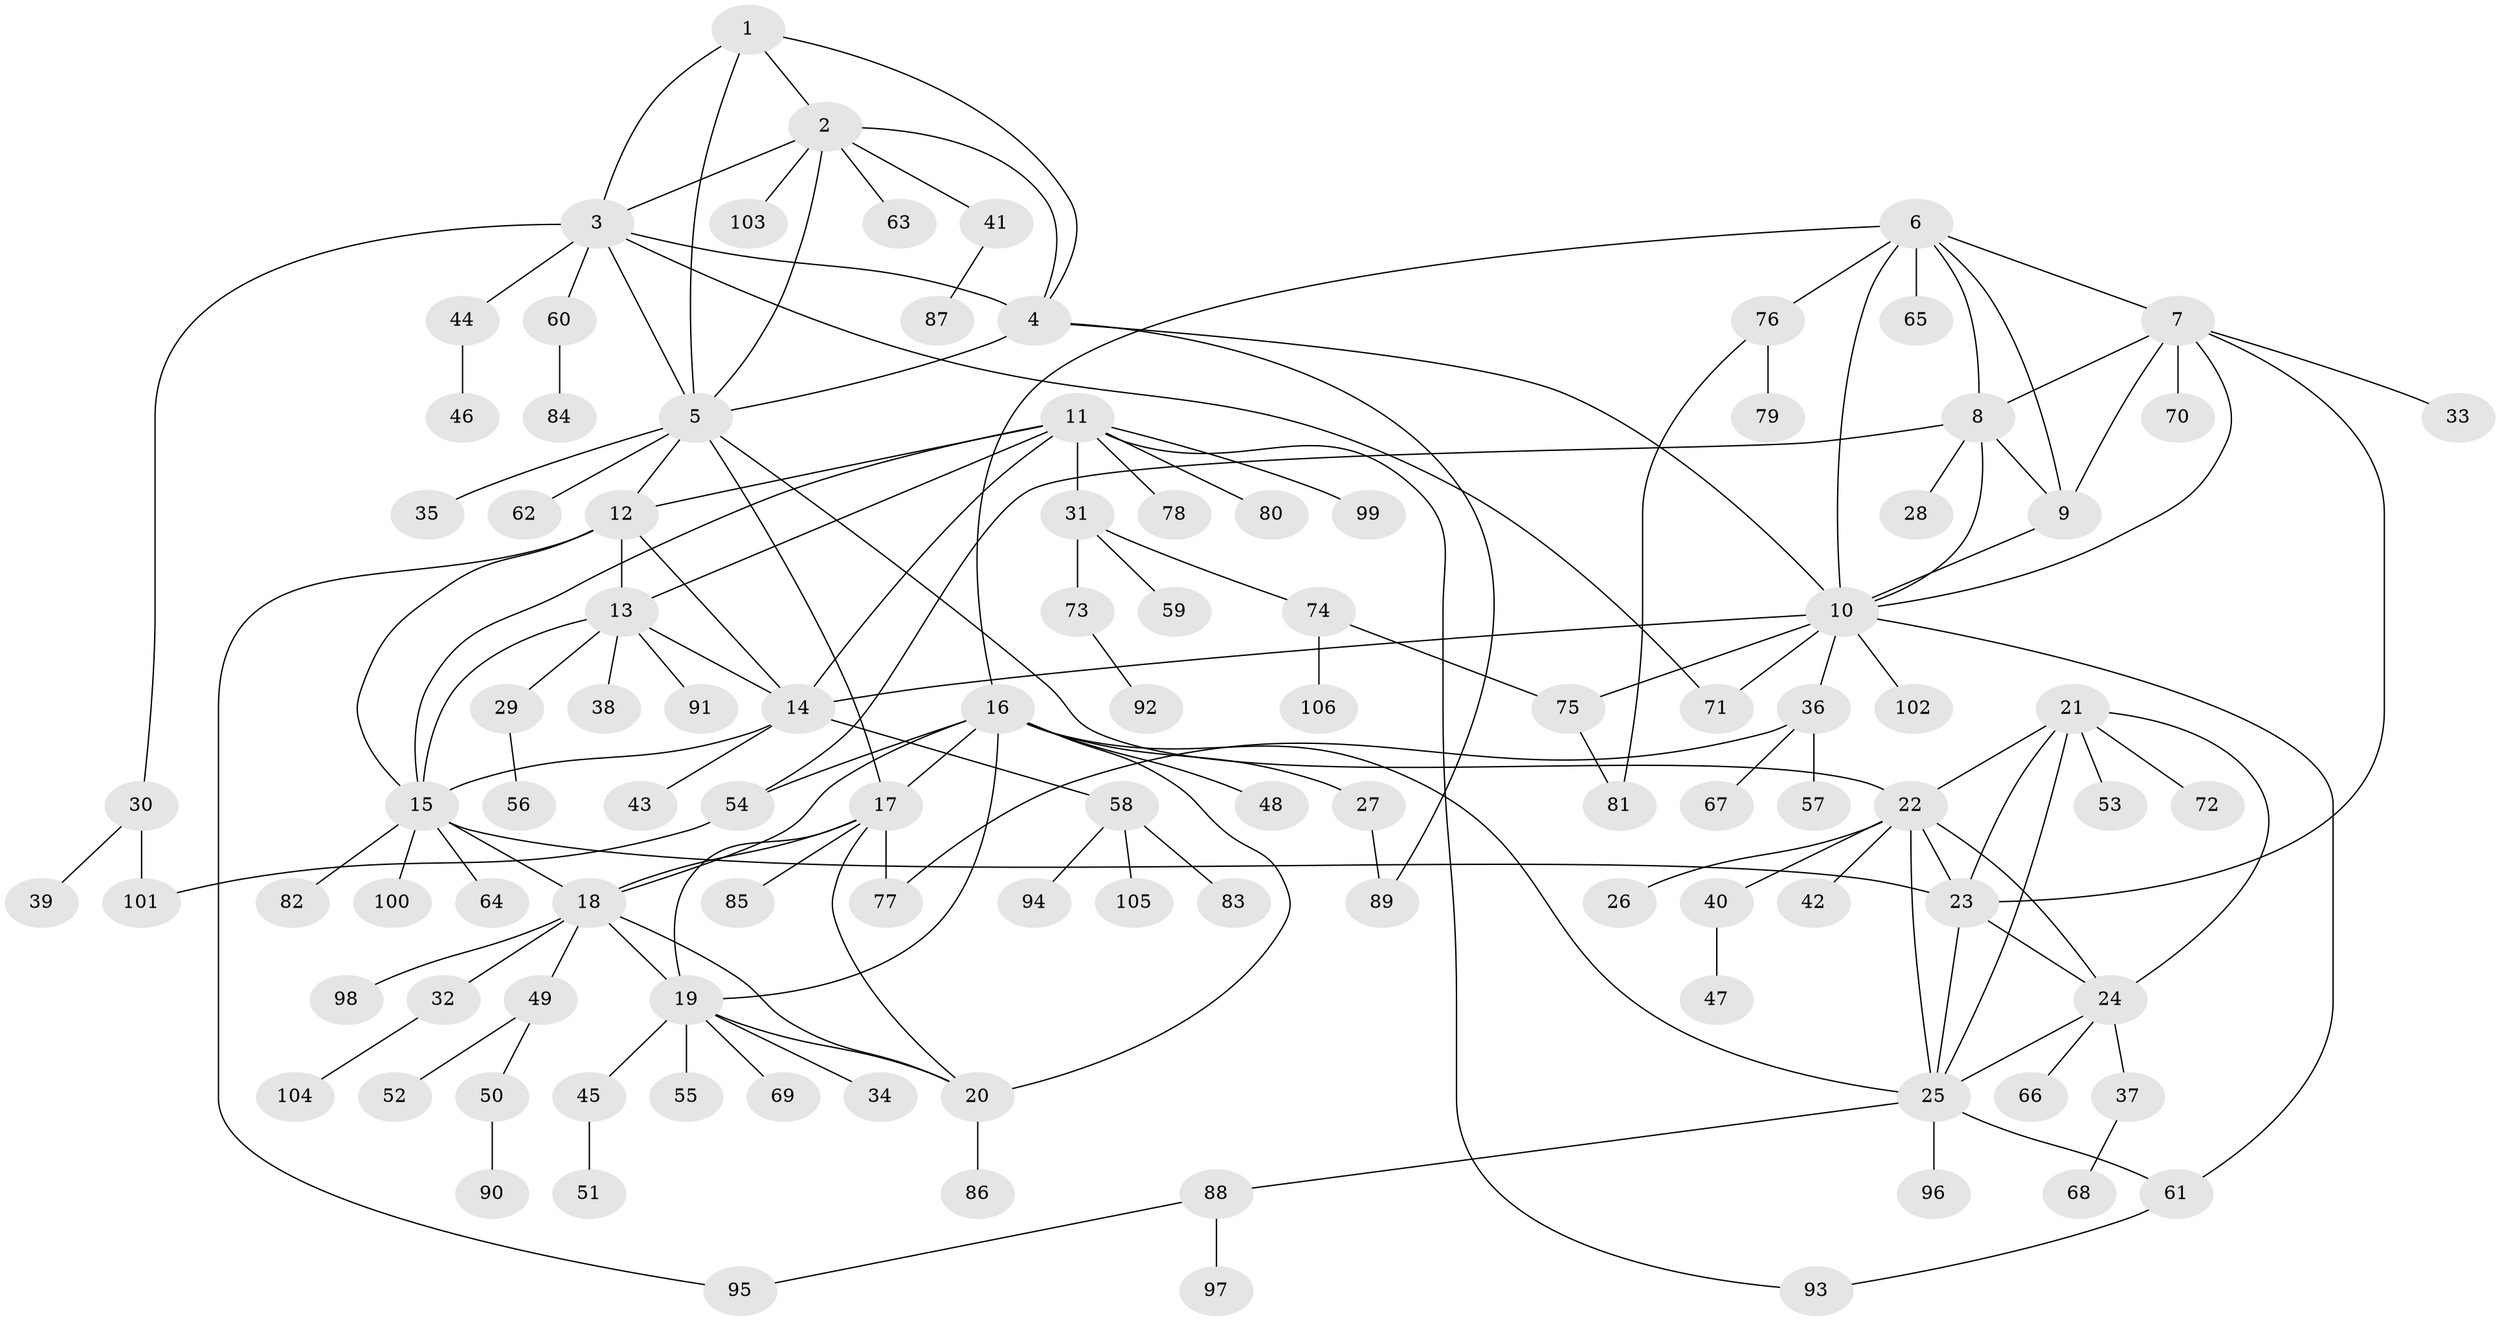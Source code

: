 // coarse degree distribution, {4: 0.07936507936507936, 12: 0.015873015873015872, 17: 0.015873015873015872, 3: 0.09523809523809523, 14: 0.015873015873015872, 7: 0.031746031746031744, 6: 0.031746031746031744, 8: 0.015873015873015872, 1: 0.5238095238095238, 2: 0.1746031746031746}
// Generated by graph-tools (version 1.1) at 2025/19/03/04/25 18:19:56]
// undirected, 106 vertices, 151 edges
graph export_dot {
graph [start="1"]
  node [color=gray90,style=filled];
  1;
  2;
  3;
  4;
  5;
  6;
  7;
  8;
  9;
  10;
  11;
  12;
  13;
  14;
  15;
  16;
  17;
  18;
  19;
  20;
  21;
  22;
  23;
  24;
  25;
  26;
  27;
  28;
  29;
  30;
  31;
  32;
  33;
  34;
  35;
  36;
  37;
  38;
  39;
  40;
  41;
  42;
  43;
  44;
  45;
  46;
  47;
  48;
  49;
  50;
  51;
  52;
  53;
  54;
  55;
  56;
  57;
  58;
  59;
  60;
  61;
  62;
  63;
  64;
  65;
  66;
  67;
  68;
  69;
  70;
  71;
  72;
  73;
  74;
  75;
  76;
  77;
  78;
  79;
  80;
  81;
  82;
  83;
  84;
  85;
  86;
  87;
  88;
  89;
  90;
  91;
  92;
  93;
  94;
  95;
  96;
  97;
  98;
  99;
  100;
  101;
  102;
  103;
  104;
  105;
  106;
  1 -- 2;
  1 -- 3;
  1 -- 4;
  1 -- 5;
  2 -- 3;
  2 -- 4;
  2 -- 5;
  2 -- 41;
  2 -- 63;
  2 -- 103;
  3 -- 4;
  3 -- 5;
  3 -- 30;
  3 -- 44;
  3 -- 60;
  3 -- 71;
  4 -- 5;
  4 -- 10;
  4 -- 89;
  5 -- 12;
  5 -- 17;
  5 -- 22;
  5 -- 35;
  5 -- 62;
  6 -- 7;
  6 -- 8;
  6 -- 9;
  6 -- 10;
  6 -- 16;
  6 -- 65;
  6 -- 76;
  7 -- 8;
  7 -- 9;
  7 -- 10;
  7 -- 23;
  7 -- 33;
  7 -- 70;
  8 -- 9;
  8 -- 10;
  8 -- 28;
  8 -- 54;
  9 -- 10;
  10 -- 14;
  10 -- 36;
  10 -- 61;
  10 -- 71;
  10 -- 75;
  10 -- 102;
  11 -- 12;
  11 -- 13;
  11 -- 14;
  11 -- 15;
  11 -- 31;
  11 -- 78;
  11 -- 80;
  11 -- 93;
  11 -- 99;
  12 -- 13;
  12 -- 14;
  12 -- 15;
  12 -- 95;
  13 -- 14;
  13 -- 15;
  13 -- 29;
  13 -- 38;
  13 -- 91;
  14 -- 15;
  14 -- 43;
  14 -- 58;
  15 -- 18;
  15 -- 23;
  15 -- 64;
  15 -- 82;
  15 -- 100;
  16 -- 17;
  16 -- 18;
  16 -- 19;
  16 -- 20;
  16 -- 25;
  16 -- 27;
  16 -- 48;
  16 -- 54;
  17 -- 18;
  17 -- 19;
  17 -- 20;
  17 -- 77;
  17 -- 85;
  18 -- 19;
  18 -- 20;
  18 -- 32;
  18 -- 49;
  18 -- 98;
  19 -- 20;
  19 -- 34;
  19 -- 45;
  19 -- 55;
  19 -- 69;
  20 -- 86;
  21 -- 22;
  21 -- 23;
  21 -- 24;
  21 -- 25;
  21 -- 53;
  21 -- 72;
  22 -- 23;
  22 -- 24;
  22 -- 25;
  22 -- 26;
  22 -- 40;
  22 -- 42;
  23 -- 24;
  23 -- 25;
  24 -- 25;
  24 -- 37;
  24 -- 66;
  25 -- 61;
  25 -- 88;
  25 -- 96;
  27 -- 89;
  29 -- 56;
  30 -- 39;
  30 -- 101;
  31 -- 59;
  31 -- 73;
  31 -- 74;
  32 -- 104;
  36 -- 57;
  36 -- 67;
  36 -- 77;
  37 -- 68;
  40 -- 47;
  41 -- 87;
  44 -- 46;
  45 -- 51;
  49 -- 50;
  49 -- 52;
  50 -- 90;
  54 -- 101;
  58 -- 83;
  58 -- 94;
  58 -- 105;
  60 -- 84;
  61 -- 93;
  73 -- 92;
  74 -- 75;
  74 -- 106;
  75 -- 81;
  76 -- 79;
  76 -- 81;
  88 -- 95;
  88 -- 97;
}
